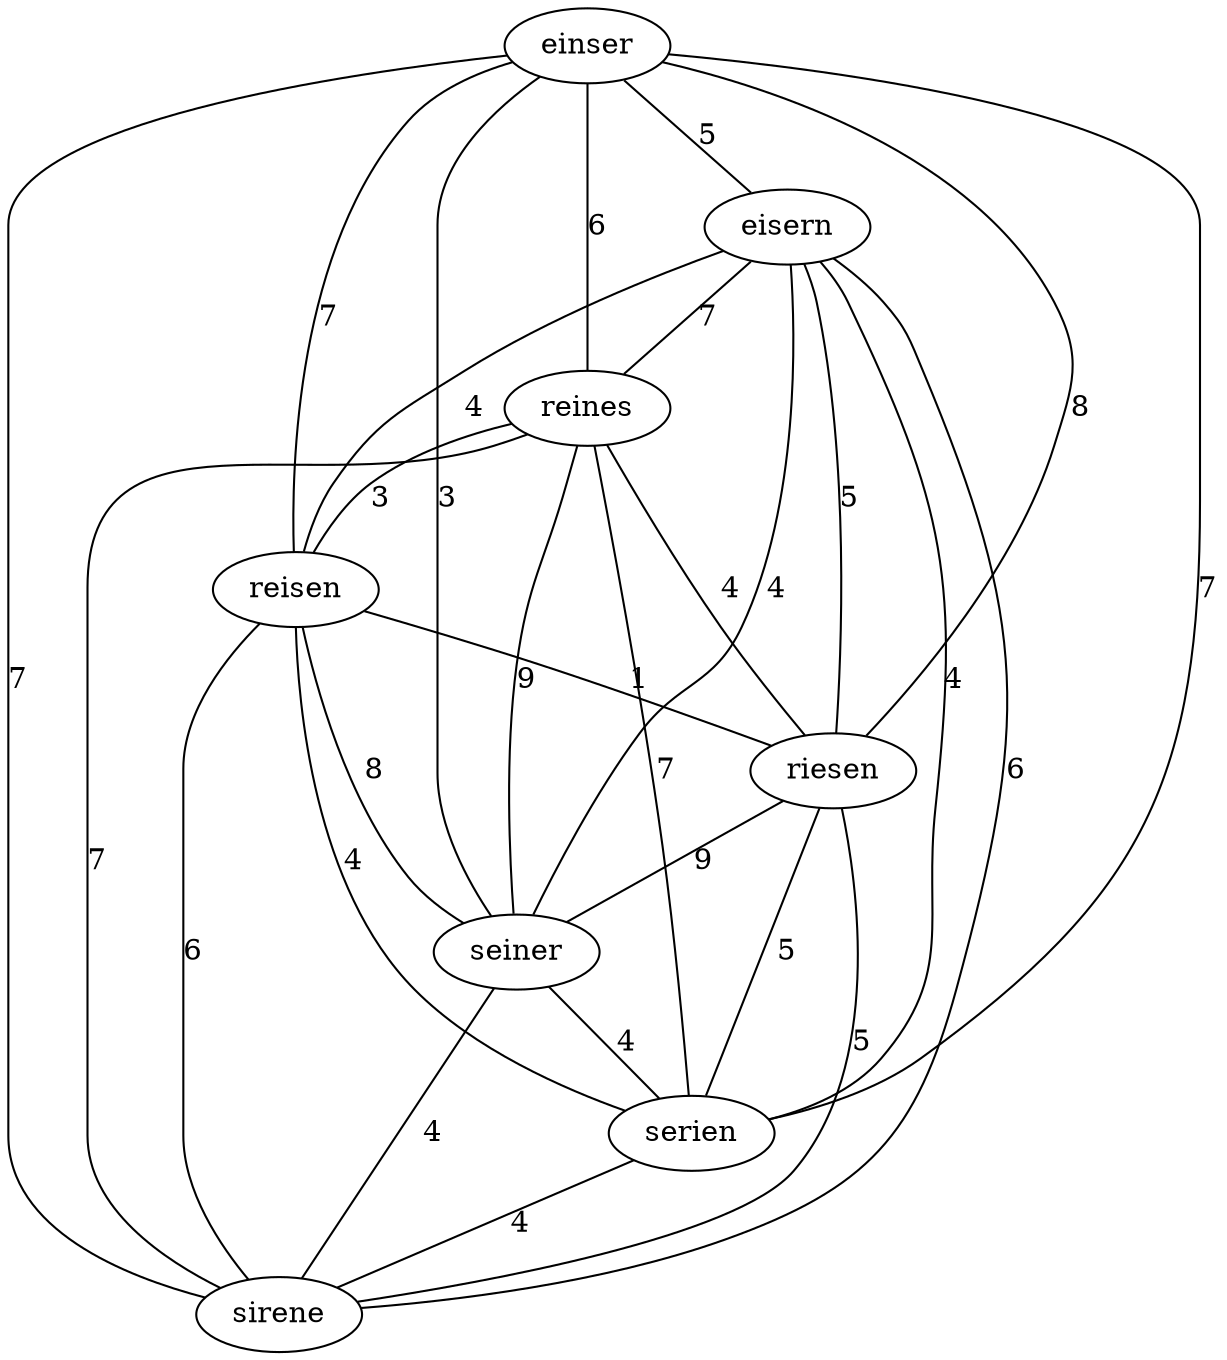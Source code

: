 graph {
	einser -- eisern [ label="5" ];
	einser -- reines [ label="6" ];
	einser -- reisen [ label="7" ];
	einser -- riesen [ label="8" ];
	einser -- seiner [ label="3" ];
	einser -- serien [ label="7" ];
	einser -- sirene [ label="7" ];
	eisern -- reines [ label="7" ];
	eisern -- reisen [ label="4" ];
	eisern -- riesen [ label="5" ];
	eisern -- seiner [ label="4" ];
	eisern -- serien [ label="4" ];
	eisern -- sirene [ label="6" ];
	reines -- reisen [ label="3" ];
	reines -- riesen [ label="4" ];
	reines -- seiner [ label="9" ];
	reines -- serien [ label="7" ];
	reines -- sirene [ label="7" ];
	reisen -- riesen [ label="1" ];
	reisen -- seiner [ label="8" ];
	reisen -- serien [ label="4" ];
	reisen -- sirene [ label="6" ];
	riesen -- seiner [ label="9" ];
	riesen -- serien [ label="5" ];
	riesen -- sirene [ label="5" ];
	seiner -- serien [ label="4" ];
	seiner -- sirene [ label="4" ];
	serien -- sirene [ label="4" ];
}
